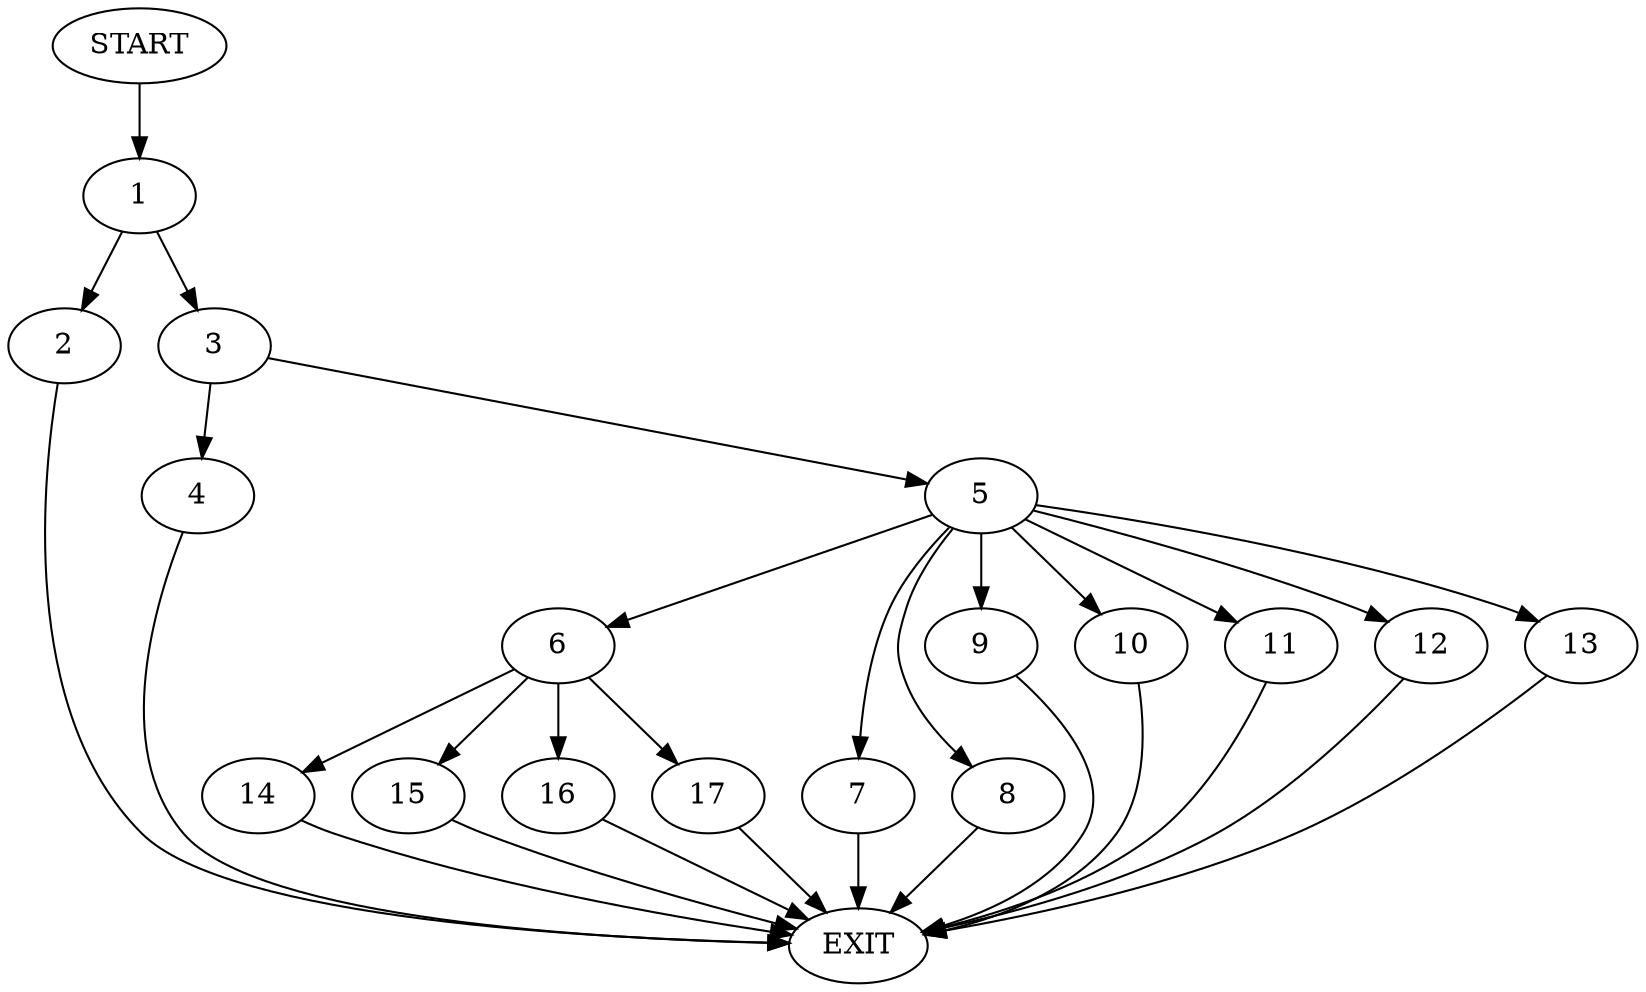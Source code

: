 digraph {
0 [label="START"]
18 [label="EXIT"]
0 -> 1
1 -> 2
1 -> 3
3 -> 4
3 -> 5
2 -> 18
4 -> 18
5 -> 6
5 -> 7
5 -> 8
5 -> 9
5 -> 10
5 -> 11
5 -> 12
5 -> 13
10 -> 18
6 -> 14
6 -> 15
6 -> 16
6 -> 17
7 -> 18
12 -> 18
11 -> 18
8 -> 18
13 -> 18
9 -> 18
14 -> 18
17 -> 18
15 -> 18
16 -> 18
}

